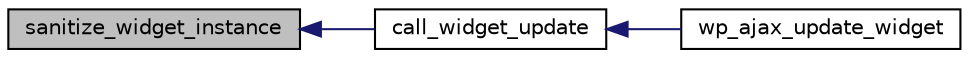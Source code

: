 digraph "sanitize_widget_instance"
{
  edge [fontname="Helvetica",fontsize="10",labelfontname="Helvetica",labelfontsize="10"];
  node [fontname="Helvetica",fontsize="10",shape=record];
  rankdir="LR";
  Node1 [label="sanitize_widget_instance",height=0.2,width=0.4,color="black", fillcolor="grey75", style="filled", fontcolor="black"];
  Node1 -> Node2 [dir="back",color="midnightblue",fontsize="10",style="solid",fontname="Helvetica"];
  Node2 [label="call_widget_update",height=0.2,width=0.4,color="black", fillcolor="white", style="filled",URL="$class_w_p___customize___widgets.html#a131210e7d015a1a690fb98b13c46cdd9"];
  Node2 -> Node3 [dir="back",color="midnightblue",fontsize="10",style="solid",fontname="Helvetica"];
  Node3 [label="wp_ajax_update_widget",height=0.2,width=0.4,color="black", fillcolor="white", style="filled",URL="$class_w_p___customize___widgets.html#a140833250dbef5a389fb822a3deda305"];
}
